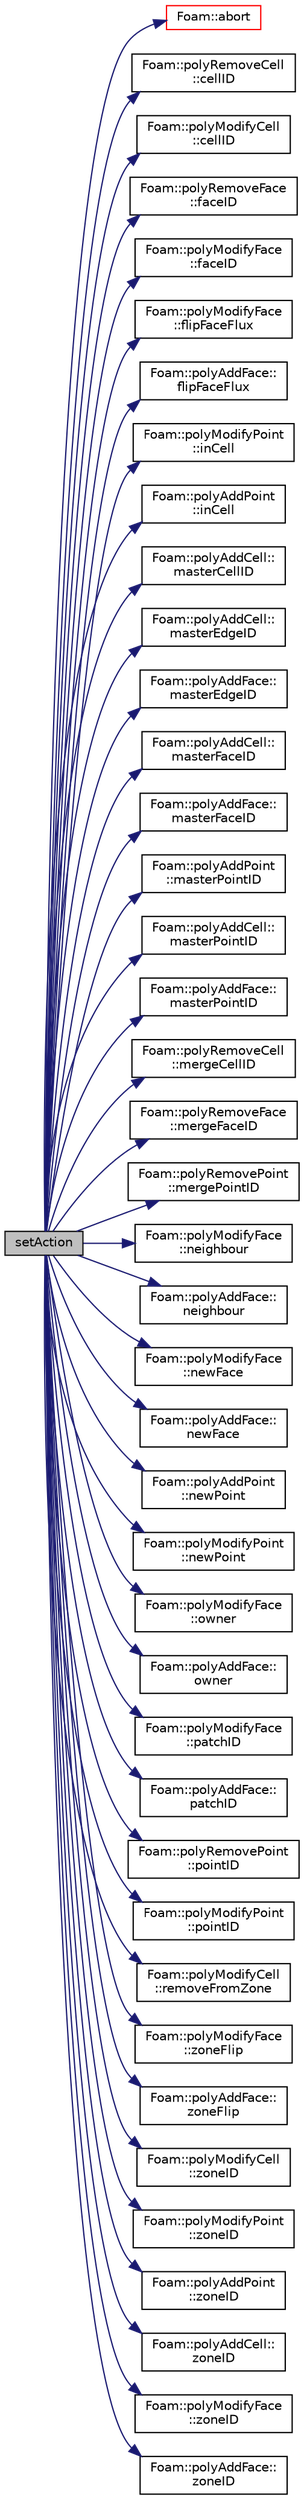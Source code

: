 digraph "setAction"
{
  bgcolor="transparent";
  edge [fontname="Helvetica",fontsize="10",labelfontname="Helvetica",labelfontsize="10"];
  node [fontname="Helvetica",fontsize="10",shape=record];
  rankdir="LR";
  Node1 [label="setAction",height=0.2,width=0.4,color="black", fillcolor="grey75", style="filled", fontcolor="black"];
  Node1 -> Node2 [color="midnightblue",fontsize="10",style="solid",fontname="Helvetica"];
  Node2 [label="Foam::abort",height=0.2,width=0.4,color="red",URL="$a10725.html#a447107a607d03e417307c203fa5fb44b"];
  Node1 -> Node3 [color="midnightblue",fontsize="10",style="solid",fontname="Helvetica"];
  Node3 [label="Foam::polyRemoveCell\l::cellID",height=0.2,width=0.4,color="black",URL="$a01934.html#a0157771bc1c1b9621110827fd9468b01",tooltip="Return cell ID. "];
  Node1 -> Node4 [color="midnightblue",fontsize="10",style="solid",fontname="Helvetica"];
  Node4 [label="Foam::polyModifyCell\l::cellID",height=0.2,width=0.4,color="black",URL="$a01924.html#a0157771bc1c1b9621110827fd9468b01",tooltip="Cell ID. "];
  Node1 -> Node5 [color="midnightblue",fontsize="10",style="solid",fontname="Helvetica"];
  Node5 [label="Foam::polyRemoveFace\l::faceID",height=0.2,width=0.4,color="black",URL="$a01935.html#a28cdc47a6dd8f73b2f8ce7a785c4419e",tooltip="Return face ID. "];
  Node1 -> Node6 [color="midnightblue",fontsize="10",style="solid",fontname="Helvetica"];
  Node6 [label="Foam::polyModifyFace\l::faceID",height=0.2,width=0.4,color="black",URL="$a01925.html#a28cdc47a6dd8f73b2f8ce7a785c4419e",tooltip="Return master face ID. "];
  Node1 -> Node7 [color="midnightblue",fontsize="10",style="solid",fontname="Helvetica"];
  Node7 [label="Foam::polyModifyFace\l::flipFaceFlux",height=0.2,width=0.4,color="black",URL="$a01925.html#a7eb8e29f1cb686adb4ba8bea7b94ba4f",tooltip="Does the face flux need to be flipped. "];
  Node1 -> Node8 [color="midnightblue",fontsize="10",style="solid",fontname="Helvetica"];
  Node8 [label="Foam::polyAddFace::\lflipFaceFlux",height=0.2,width=0.4,color="black",URL="$a01908.html#a7eb8e29f1cb686adb4ba8bea7b94ba4f",tooltip="Does the face flux need to be flipped. "];
  Node1 -> Node9 [color="midnightblue",fontsize="10",style="solid",fontname="Helvetica"];
  Node9 [label="Foam::polyModifyPoint\l::inCell",height=0.2,width=0.4,color="black",URL="$a01926.html#a62617216e036146680099967bce14395",tooltip="Does the point support a cell. "];
  Node1 -> Node10 [color="midnightblue",fontsize="10",style="solid",fontname="Helvetica"];
  Node10 [label="Foam::polyAddPoint\l::inCell",height=0.2,width=0.4,color="black",URL="$a01909.html#a62617216e036146680099967bce14395",tooltip="Does the point support a cell. "];
  Node1 -> Node11 [color="midnightblue",fontsize="10",style="solid",fontname="Helvetica"];
  Node11 [label="Foam::polyAddCell::\lmasterCellID",height=0.2,width=0.4,color="black",URL="$a01907.html#af24fe6395a6491fa49a19db480e000c6",tooltip="Return master cell ID. "];
  Node1 -> Node12 [color="midnightblue",fontsize="10",style="solid",fontname="Helvetica"];
  Node12 [label="Foam::polyAddCell::\lmasterEdgeID",height=0.2,width=0.4,color="black",URL="$a01907.html#aa19eb603a872774691efb7e2d8ef5abc",tooltip="Return master edge ID. "];
  Node1 -> Node13 [color="midnightblue",fontsize="10",style="solid",fontname="Helvetica"];
  Node13 [label="Foam::polyAddFace::\lmasterEdgeID",height=0.2,width=0.4,color="black",URL="$a01908.html#aa19eb603a872774691efb7e2d8ef5abc",tooltip="Return master edge ID. "];
  Node1 -> Node14 [color="midnightblue",fontsize="10",style="solid",fontname="Helvetica"];
  Node14 [label="Foam::polyAddCell::\lmasterFaceID",height=0.2,width=0.4,color="black",URL="$a01907.html#ac1ab558365c0d6c9d96a63afe2509d9f",tooltip="Return master face ID. "];
  Node1 -> Node15 [color="midnightblue",fontsize="10",style="solid",fontname="Helvetica"];
  Node15 [label="Foam::polyAddFace::\lmasterFaceID",height=0.2,width=0.4,color="black",URL="$a01908.html#ac1ab558365c0d6c9d96a63afe2509d9f",tooltip="Return master face ID. "];
  Node1 -> Node16 [color="midnightblue",fontsize="10",style="solid",fontname="Helvetica"];
  Node16 [label="Foam::polyAddPoint\l::masterPointID",height=0.2,width=0.4,color="black",URL="$a01909.html#a8003f4a18534ccd4658bc690327d1328",tooltip="Master point label. "];
  Node1 -> Node17 [color="midnightblue",fontsize="10",style="solid",fontname="Helvetica"];
  Node17 [label="Foam::polyAddCell::\lmasterPointID",height=0.2,width=0.4,color="black",URL="$a01907.html#a8003f4a18534ccd4658bc690327d1328",tooltip="Return master point ID. "];
  Node1 -> Node18 [color="midnightblue",fontsize="10",style="solid",fontname="Helvetica"];
  Node18 [label="Foam::polyAddFace::\lmasterPointID",height=0.2,width=0.4,color="black",URL="$a01908.html#a8003f4a18534ccd4658bc690327d1328",tooltip="Return master point ID. "];
  Node1 -> Node19 [color="midnightblue",fontsize="10",style="solid",fontname="Helvetica"];
  Node19 [label="Foam::polyRemoveCell\l::mergeCellID",height=0.2,width=0.4,color="black",URL="$a01934.html#aae79ab40d454e042caab995c16af28db",tooltip="Return cell ID. "];
  Node1 -> Node20 [color="midnightblue",fontsize="10",style="solid",fontname="Helvetica"];
  Node20 [label="Foam::polyRemoveFace\l::mergeFaceID",height=0.2,width=0.4,color="black",URL="$a01935.html#af5d44dc7a3d234fd3ca33ce64b532e17",tooltip="Return merge face ID. "];
  Node1 -> Node21 [color="midnightblue",fontsize="10",style="solid",fontname="Helvetica"];
  Node21 [label="Foam::polyRemovePoint\l::mergePointID",height=0.2,width=0.4,color="black",URL="$a01936.html#ac78c232af142c7eb11a2be13b159b2f0"];
  Node1 -> Node22 [color="midnightblue",fontsize="10",style="solid",fontname="Helvetica"];
  Node22 [label="Foam::polyModifyFace\l::neighbour",height=0.2,width=0.4,color="black",URL="$a01925.html#a70fb182f16982437886c3695db63b449",tooltip="Return owner cell ID. "];
  Node1 -> Node23 [color="midnightblue",fontsize="10",style="solid",fontname="Helvetica"];
  Node23 [label="Foam::polyAddFace::\lneighbour",height=0.2,width=0.4,color="black",URL="$a01908.html#a70fb182f16982437886c3695db63b449",tooltip="Return neighour cell. "];
  Node1 -> Node24 [color="midnightblue",fontsize="10",style="solid",fontname="Helvetica"];
  Node24 [label="Foam::polyModifyFace\l::newFace",height=0.2,width=0.4,color="black",URL="$a01925.html#a9e90948e988cbfd6526b725bc7e82950",tooltip="Return face. "];
  Node1 -> Node25 [color="midnightblue",fontsize="10",style="solid",fontname="Helvetica"];
  Node25 [label="Foam::polyAddFace::\lnewFace",height=0.2,width=0.4,color="black",URL="$a01908.html#a9e90948e988cbfd6526b725bc7e82950",tooltip="Return face. "];
  Node1 -> Node26 [color="midnightblue",fontsize="10",style="solid",fontname="Helvetica"];
  Node26 [label="Foam::polyAddPoint\l::newPoint",height=0.2,width=0.4,color="black",URL="$a01909.html#aa185a975d27dbddf0ef3535e42da2b5c",tooltip="Point location. "];
  Node1 -> Node27 [color="midnightblue",fontsize="10",style="solid",fontname="Helvetica"];
  Node27 [label="Foam::polyModifyPoint\l::newPoint",height=0.2,width=0.4,color="black",URL="$a01926.html#aa185a975d27dbddf0ef3535e42da2b5c",tooltip="New point location. "];
  Node1 -> Node28 [color="midnightblue",fontsize="10",style="solid",fontname="Helvetica"];
  Node28 [label="Foam::polyModifyFace\l::owner",height=0.2,width=0.4,color="black",URL="$a01925.html#a79a71ff088d14f472386eb1448272866",tooltip="Return owner cell ID. "];
  Node1 -> Node29 [color="midnightblue",fontsize="10",style="solid",fontname="Helvetica"];
  Node29 [label="Foam::polyAddFace::\lowner",height=0.2,width=0.4,color="black",URL="$a01908.html#a79a71ff088d14f472386eb1448272866",tooltip="Return owner cell. "];
  Node1 -> Node30 [color="midnightblue",fontsize="10",style="solid",fontname="Helvetica"];
  Node30 [label="Foam::polyModifyFace\l::patchID",height=0.2,width=0.4,color="black",URL="$a01925.html#a4a71ece423380b4a291716cd156522f0",tooltip="Boundary patch ID. "];
  Node1 -> Node31 [color="midnightblue",fontsize="10",style="solid",fontname="Helvetica"];
  Node31 [label="Foam::polyAddFace::\lpatchID",height=0.2,width=0.4,color="black",URL="$a01908.html#a4a71ece423380b4a291716cd156522f0",tooltip="Boundary patch ID. "];
  Node1 -> Node32 [color="midnightblue",fontsize="10",style="solid",fontname="Helvetica"];
  Node32 [label="Foam::polyRemovePoint\l::pointID",height=0.2,width=0.4,color="black",URL="$a01936.html#ab18a7db99ac6102f37067bdf2fc5476b",tooltip="Return point ID. "];
  Node1 -> Node33 [color="midnightblue",fontsize="10",style="solid",fontname="Helvetica"];
  Node33 [label="Foam::polyModifyPoint\l::pointID",height=0.2,width=0.4,color="black",URL="$a01926.html#ab18a7db99ac6102f37067bdf2fc5476b",tooltip="Point ID. "];
  Node1 -> Node34 [color="midnightblue",fontsize="10",style="solid",fontname="Helvetica"];
  Node34 [label="Foam::polyModifyCell\l::removeFromZone",height=0.2,width=0.4,color="black",URL="$a01924.html#a03a576e53566eb1711156ff290a1b3af"];
  Node1 -> Node35 [color="midnightblue",fontsize="10",style="solid",fontname="Helvetica"];
  Node35 [label="Foam::polyModifyFace\l::zoneFlip",height=0.2,width=0.4,color="black",URL="$a01925.html#a0071073c0c9d47cfdb156c9f02f87ab9",tooltip="Face zone flip. "];
  Node1 -> Node36 [color="midnightblue",fontsize="10",style="solid",fontname="Helvetica"];
  Node36 [label="Foam::polyAddFace::\lzoneFlip",height=0.2,width=0.4,color="black",URL="$a01908.html#a0071073c0c9d47cfdb156c9f02f87ab9",tooltip="Face zone flip. "];
  Node1 -> Node37 [color="midnightblue",fontsize="10",style="solid",fontname="Helvetica"];
  Node37 [label="Foam::polyModifyCell\l::zoneID",height=0.2,width=0.4,color="black",URL="$a01924.html#a9c7b8c23564285510bde7157333d170a",tooltip="Cell zone ID. "];
  Node1 -> Node38 [color="midnightblue",fontsize="10",style="solid",fontname="Helvetica"];
  Node38 [label="Foam::polyModifyPoint\l::zoneID",height=0.2,width=0.4,color="black",URL="$a01926.html#a9c7b8c23564285510bde7157333d170a",tooltip="Point zone ID. "];
  Node1 -> Node39 [color="midnightblue",fontsize="10",style="solid",fontname="Helvetica"];
  Node39 [label="Foam::polyAddPoint\l::zoneID",height=0.2,width=0.4,color="black",URL="$a01909.html#a9c7b8c23564285510bde7157333d170a",tooltip="Point zone ID. "];
  Node1 -> Node40 [color="midnightblue",fontsize="10",style="solid",fontname="Helvetica"];
  Node40 [label="Foam::polyAddCell::\lzoneID",height=0.2,width=0.4,color="black",URL="$a01907.html#a9c7b8c23564285510bde7157333d170a",tooltip="Cell zone ID. "];
  Node1 -> Node41 [color="midnightblue",fontsize="10",style="solid",fontname="Helvetica"];
  Node41 [label="Foam::polyModifyFace\l::zoneID",height=0.2,width=0.4,color="black",URL="$a01925.html#a9c7b8c23564285510bde7157333d170a",tooltip="Face zone ID. "];
  Node1 -> Node42 [color="midnightblue",fontsize="10",style="solid",fontname="Helvetica"];
  Node42 [label="Foam::polyAddFace::\lzoneID",height=0.2,width=0.4,color="black",URL="$a01908.html#a9c7b8c23564285510bde7157333d170a",tooltip="Face zone ID. "];
}
